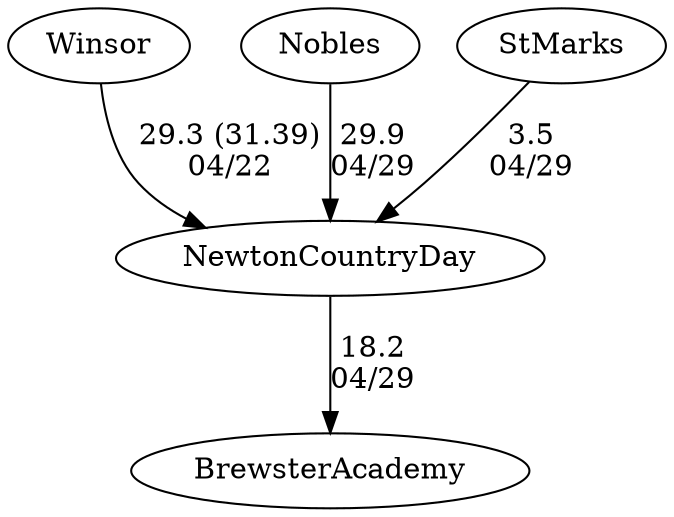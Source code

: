 digraph girls2foursNewtonCountryDay {Winsor [URL="girls2foursNewtonCountryDayWinsor.html"];Nobles [URL="girls2foursNewtonCountryDayNobles.html"];StMarks [URL="girls2foursNewtonCountryDayStMarks.html"];NewtonCountryDay [URL="girls2foursNewtonCountryDayNewtonCountryDay.html"];BrewsterAcademy [URL="girls2foursNewtonCountryDayBrewsterAcademy.html"];Winsor -> NewtonCountryDay[label="29.3 (31.39)
04/22", weight="71", tooltip="NEIRA Girls Fours,NCDS vs Winsor			
Distance: 1400 m Conditions: Strong tail wind and light tail current; consistent throughout racing
None", URL="http://www.row2k.com/results/resultspage.cfm?UID=15A544E6C9D6D189154C5B828BCC16B8&cat=1", random="random"]; 
Nobles -> NewtonCountryDay[label="29.9
04/29", weight="71", tooltip="NEIRA Boys & Girls Fours,St. Marks vs. Nobles, Brewster & NCDS			
Distance: 1500m Conditions: Great conditions on Lake Q - 8-10mph crosswind at beginning of races, tapering to 6-8mph by end of the racing. Very nice water. Comments: Races were started within 10m of the line (before or after), except for G1 which was over a boat length over the line. Thank you to all the visiting coaches who helped on the water today with timing and marshaling. The rain held off and we had a great afternoon of racing.
None", URL="http://www.row2k.com/results/resultspage.cfm?UID=ECC2D848FD3B652027FAF8EF8C359ADE&cat=5", random="random"]; 
StMarks -> NewtonCountryDay[label="3.5
04/29", weight="97", tooltip="NEIRA Boys & Girls Fours,St. Marks vs. Nobles, Brewster & NCDS			
Distance: 1500m Conditions: Great conditions on Lake Q - 8-10mph crosswind at beginning of races, tapering to 6-8mph by end of the racing. Very nice water. Comments: Races were started within 10m of the line (before or after), except for G1 which was over a boat length over the line. Thank you to all the visiting coaches who helped on the water today with timing and marshaling. The rain held off and we had a great afternoon of racing.
None", URL="http://www.row2k.com/results/resultspage.cfm?UID=ECC2D848FD3B652027FAF8EF8C359ADE&cat=5", random="random"]; 
NewtonCountryDay -> BrewsterAcademy[label="18.2
04/29", weight="82", tooltip="NEIRA Boys & Girls Fours,St. Marks vs. Nobles, Brewster & NCDS			
Distance: 1500m Conditions: Great conditions on Lake Q - 8-10mph crosswind at beginning of races, tapering to 6-8mph by end of the racing. Very nice water. Comments: Races were started within 10m of the line (before or after), except for G1 which was over a boat length over the line. Thank you to all the visiting coaches who helped on the water today with timing and marshaling. The rain held off and we had a great afternoon of racing.
None", URL="http://www.row2k.com/results/resultspage.cfm?UID=ECC2D848FD3B652027FAF8EF8C359ADE&cat=5", random="random"]}